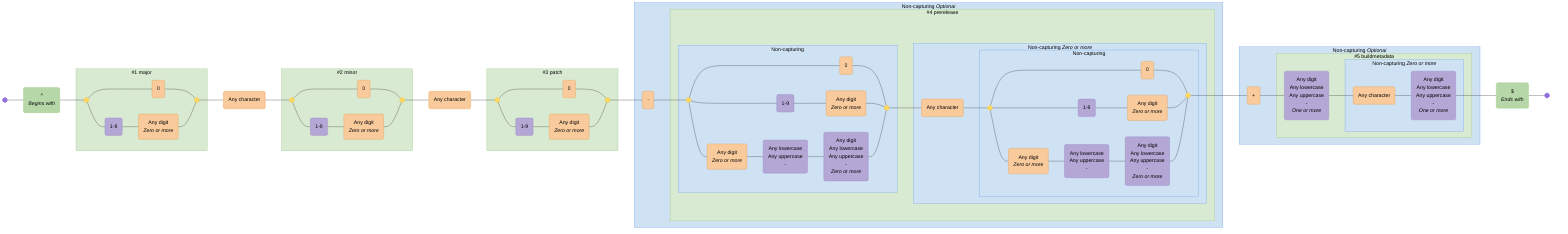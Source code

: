 graph LR
  accTitle: "Regex: ^(?<major>0|[1-9]\\d*)\\.(?<minor>0|[1-9]\\d*)\\.(?<patch>0|[1-9]\\d*)(?:-(?<prerelease>(?:0|[1-9]\\d*|\\d*[a-zA-Z-][0-9a-zA-Z-]*)(?:\\.(?:0|[1-9]\\d*|\\d*[a-zA-Z-][0-9a-zA-Z-]*))*))?(?:\\+(?<buildmetadata>[0-9a-zA-Z-]+(?:\\.[0-9a-zA-Z-]+)*))?$"
  accDescr: "Generated with regex-to-mermaid@1.0.3"

  %% Nodes
  start@{ shape: f-circ };
  fin@{ shape: f-circ };
  assertion_1("^<br><i>Begins with</i>"):::assertion;
  disjunction_begin_1:::disjunction@{ shape: f-circ };
  disjunction_end_1:::disjunction@{ shape: f-circ };
  literal_1("0"):::literal;
  char_class_1("1-9"):::char-class;
  literal_2("Any digit<br><i>Zero or more</i>"):::literal;
  literal_3("Any character"):::literal;
  disjunction_begin_2:::disjunction@{ shape: f-circ };
  disjunction_end_2:::disjunction@{ shape: f-circ };
  literal_4("0"):::literal;
  char_class_2("1-9"):::char-class;
  literal_5("Any digit<br><i>Zero or more</i>"):::literal;
  literal_6("Any character"):::literal;
  disjunction_begin_3:::disjunction@{ shape: f-circ };
  disjunction_end_3:::disjunction@{ shape: f-circ };
  literal_7("0"):::literal;
  char_class_3("1-9"):::char-class;
  literal_8("Any digit<br><i>Zero or more</i>"):::literal;
  literal_9("-"):::literal;
  disjunction_begin_4:::disjunction@{ shape: f-circ };
  disjunction_end_4:::disjunction@{ shape: f-circ };
  literal_10("0"):::literal;
  char_class_4("1-9"):::char-class;
  literal_11("Any digit<br><i>Zero or more</i>"):::literal;
  literal_12("Any digit<br><i>Zero or more</i>"):::literal;
  char_class_5("Any lowercase<br>Any uppercase<br>-"):::char-class;
  char_class_6("Any digit<br>Any lowercase<br>Any uppercase<br>-<br><i>Zero or more</i>"):::char-class;
  literal_13("Any character"):::literal;
  disjunction_begin_5:::disjunction@{ shape: f-circ };
  disjunction_end_5:::disjunction@{ shape: f-circ };
  literal_14("0"):::literal;
  char_class_7("1-9"):::char-class;
  literal_15("Any digit<br><i>Zero or more</i>"):::literal;
  literal_16("Any digit<br><i>Zero or more</i>"):::literal;
  char_class_8("Any lowercase<br>Any uppercase<br>-"):::char-class;
  char_class_9("Any digit<br>Any lowercase<br>Any uppercase<br>-<br><i>Zero or more</i>"):::char-class;
  literal_17("+"):::literal;
  char_class_10("Any digit<br>Any lowercase<br>Any uppercase<br>-<br><i>One or more</i>"):::char-class;
  literal_18("Any character"):::literal;
  char_class_11("Any digit<br>Any lowercase<br>Any uppercase<br>-<br><i>One or more</i>"):::char-class;
  assertion_2("$<br><i>Ends with</i>"):::assertion;

  %% Subgraphs
  subgraph named_capture_1 ["#1 major"]
    disjunction_begin_1
    disjunction_end_1
    literal_1
    char_class_1
    literal_2
  end

  subgraph named_capture_2 ["#2 minor"]
    disjunction_begin_2
    disjunction_end_2
    literal_4
    char_class_2
    literal_5
  end

  subgraph named_capture_3 ["#3 patch"]
    disjunction_begin_3
    disjunction_end_3
    literal_7
    char_class_3
    literal_8
  end

  subgraph non_capturing_2 ["Non-capturing"]
    disjunction_begin_4
    disjunction_end_4
    literal_10
    char_class_4
    literal_11
    literal_12
    char_class_5
    char_class_6
  end

  subgraph non_capturing_4 ["Non-capturing"]
    disjunction_begin_5
    disjunction_end_5
    literal_14
    char_class_7
    literal_15
    literal_16
    char_class_8
    char_class_9
  end

  subgraph non_capturing_3 ["Non-capturing <i>Zero or more</i>"]
    non_capturing_4
    literal_13
  end

  subgraph named_capture_4 ["#4 prerelease"]
    non_capturing_2
    non_capturing_4
    non_capturing_3
  end

  subgraph non_capturing_1 ["Non-capturing <i>Optional</i>"]
    non_capturing_2
    non_capturing_4
    non_capturing_3
    named_capture_4
    literal_9
  end

  subgraph non_capturing_6 ["Non-capturing <i>Zero or more</i>"]
    literal_18
    char_class_11
  end

  subgraph named_capture_5 ["#5 buildmetadata"]
    non_capturing_6
    char_class_10
  end

  subgraph non_capturing_5 ["Non-capturing <i>Optional</i>"]
    non_capturing_6
    named_capture_5
    literal_17
  end

  %% Edges
  start --- assertion_1;
  assertion_1 --- disjunction_begin_1;
  disjunction_begin_1 --- literal_1;
  literal_1 --- disjunction_end_1;
  disjunction_begin_1 --- char_class_1;
  char_class_1 --- literal_2;
  literal_2 --- disjunction_end_1;
  disjunction_end_1 --- literal_3;
  literal_3 --- disjunction_begin_2;
  disjunction_begin_2 --- literal_4;
  literal_4 --- disjunction_end_2;
  disjunction_begin_2 --- char_class_2;
  char_class_2 --- literal_5;
  literal_5 --- disjunction_end_2;
  disjunction_end_2 --- literal_6;
  literal_6 --- disjunction_begin_3;
  disjunction_begin_3 --- literal_7;
  literal_7 --- disjunction_end_3;
  disjunction_begin_3 --- char_class_3;
  char_class_3 --- literal_8;
  literal_8 --- disjunction_end_3;
  disjunction_end_3 --- literal_9;
  literal_9 --- disjunction_begin_4;
  disjunction_begin_4 --- literal_10;
  literal_10 --- disjunction_end_4;
  disjunction_begin_4 --- char_class_4;
  char_class_4 --- literal_11;
  literal_11 --- disjunction_end_4;
  disjunction_begin_4 --- literal_12;
  literal_12 --- char_class_5;
  char_class_5 --- char_class_6;
  char_class_6 --- disjunction_end_4;
  disjunction_end_4 --- literal_13;
  literal_13 --- disjunction_begin_5;
  disjunction_begin_5 --- literal_14;
  literal_14 --- disjunction_end_5;
  disjunction_begin_5 --- char_class_7;
  char_class_7 --- literal_15;
  literal_15 --- disjunction_end_5;
  disjunction_begin_5 --- literal_16;
  literal_16 --- char_class_8;
  char_class_8 --- char_class_9;
  char_class_9 --- disjunction_end_5;
  disjunction_end_5 --- literal_17;
  literal_17 --- char_class_10;
  char_class_10 --- literal_18;
  literal_18 --- char_class_11;
  char_class_11 --- assertion_2;
  assertion_2 --- fin;

  %% Styles
  %% Node Styling
  classDef assertion fill:#B6D7A8,stroke:#93C47D,color:#000000;
  classDef disjunction fill:#FFD966,stroke:#F1C232,color:#000000;
  classDef literal fill:#F9CB9C,stroke:#E69138,color:#000000;
  classDef char-class fill:#B4A7D6,stroke:#8E7CC3,color:#000000;

  %% Group Styling
  classDef named-capture fill:#D9EAD3,stroke:#93C47D,color:#000000;
  classDef non-capturing fill:#CFE2F3,stroke:#6D9EEB,color:#000000;

  %% Apply Group Classes
  class named_capture_1,named_capture_2,named_capture_3,named_capture_4,named_capture_5 named-capture;
  class non_capturing_2,non_capturing_4,non_capturing_3,non_capturing_1,non_capturing_6,non_capturing_5 non-capturing;